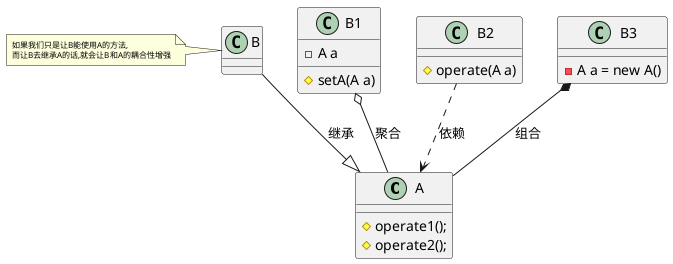 @startuml

class A
class B
note left: <size:8>如果我们只是让B能使用A的方法,\n<size:8>而让B去继承A的话,就会让B和A的耦合性增强
class B1

B --|> A :继承
B1 o-- A :聚合
B2 ..> A :依赖
B3 *-- A :组合

class A {
    #operate1();
    #operate2();
}

class B {
}

class B1 {
   -A a
   #setA(A a)
}

class B2 {
   #operate(A a)
}

class B3 {
   -A a = new A()
}
@enduml